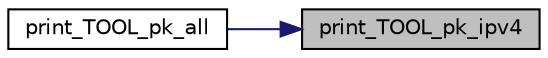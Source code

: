 digraph "print_TOOL_pk_ipv4"
{
 // LATEX_PDF_SIZE
  edge [fontname="Helvetica",fontsize="10",labelfontname="Helvetica",labelfontsize="10"];
  node [fontname="Helvetica",fontsize="10",shape=record];
  rankdir="RL";
  Node1 [label="print_TOOL_pk_ipv4",height=0.2,width=0.4,color="black", fillcolor="grey75", style="filled", fontcolor="black",tooltip=" "];
  Node1 -> Node2 [dir="back",color="midnightblue",fontsize="10",style="solid",fontname="Helvetica"];
  Node2 [label="print_TOOL_pk_all",height=0.2,width=0.4,color="black", fillcolor="white", style="filled",URL="$group__em.html#gacdc170bbfc8dffb96931fe80ef8168ef",tooltip=" "];
}
